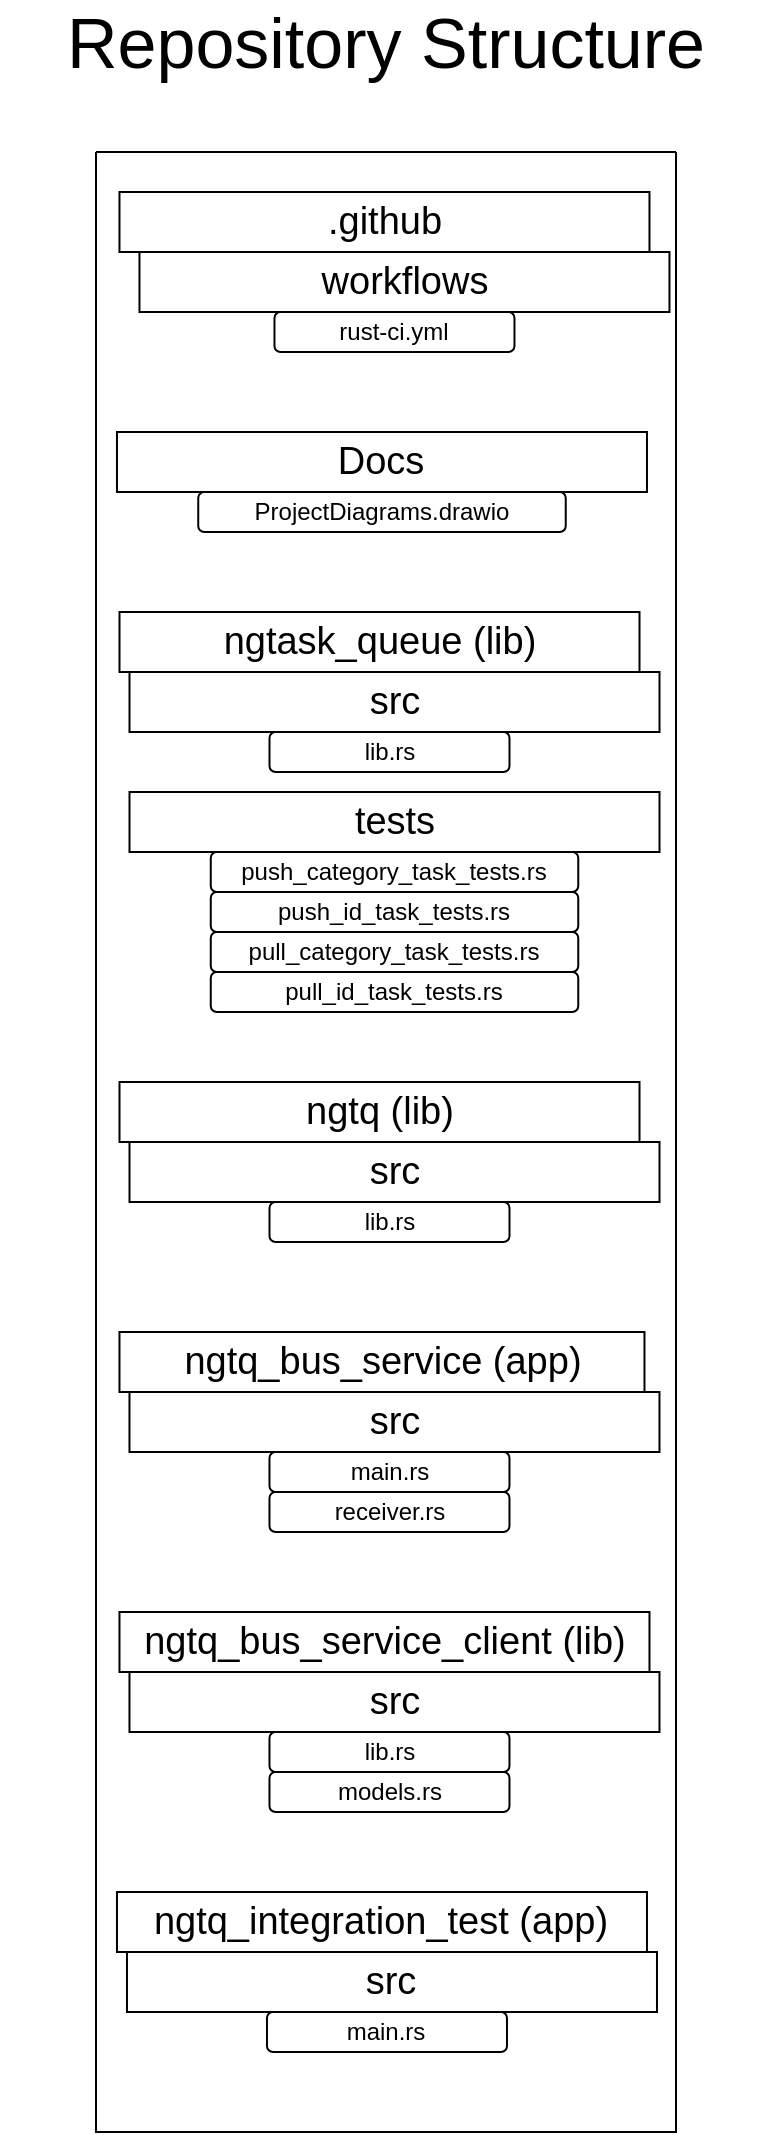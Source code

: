<mxfile>
    <diagram id="W-KKUKJHsFXXwbt4PE3O" name="Repo Structure">
        <mxGraphModel dx="1103" dy="795" grid="1" gridSize="10" guides="1" tooltips="1" connect="1" arrows="1" fold="1" page="1" pageScale="1" pageWidth="827" pageHeight="1169" math="0" shadow="0">
            <root>
                <mxCell id="0"/>
                <mxCell id="1" parent="0"/>
                <mxCell id="g4gWo4g3Ovh9bc_p6kdW-1" value="" style="swimlane;startSize=0;" parent="1" vertex="1">
                    <mxGeometry x="269" y="80" width="290" height="990" as="geometry"/>
                </mxCell>
                <mxCell id="g4gWo4g3Ovh9bc_p6kdW-3" value="ngtask_queue (lib)" style="rounded=0;whiteSpace=wrap;html=1;fontSize=19;" parent="g4gWo4g3Ovh9bc_p6kdW-1" vertex="1">
                    <mxGeometry x="11.75" y="230" width="260" height="30" as="geometry"/>
                </mxCell>
                <mxCell id="g4gWo4g3Ovh9bc_p6kdW-5" value="ngtq_bus_service (app)" style="rounded=0;whiteSpace=wrap;html=1;fontSize=19;" parent="g4gWo4g3Ovh9bc_p6kdW-1" vertex="1">
                    <mxGeometry x="11.74" y="590" width="262.5" height="30" as="geometry"/>
                </mxCell>
                <mxCell id="g4gWo4g3Ovh9bc_p6kdW-6" value="ngtq_bus_service_client (lib)" style="rounded=0;whiteSpace=wrap;html=1;fontSize=19;" parent="g4gWo4g3Ovh9bc_p6kdW-1" vertex="1">
                    <mxGeometry x="11.74" y="730" width="265" height="30" as="geometry"/>
                </mxCell>
                <mxCell id="g4gWo4g3Ovh9bc_p6kdW-7" value="ngtq_integration_test (app)" style="rounded=0;whiteSpace=wrap;html=1;fontSize=19;" parent="g4gWo4g3Ovh9bc_p6kdW-1" vertex="1">
                    <mxGeometry x="10.49" y="870" width="265" height="30" as="geometry"/>
                </mxCell>
                <mxCell id="g4gWo4g3Ovh9bc_p6kdW-12" value="src" style="rounded=0;whiteSpace=wrap;html=1;fontSize=19;" parent="g4gWo4g3Ovh9bc_p6kdW-1" vertex="1">
                    <mxGeometry x="16.75" y="260" width="265" height="30" as="geometry"/>
                </mxCell>
                <mxCell id="g4gWo4g3Ovh9bc_p6kdW-13" value="lib.rs" style="rounded=1;whiteSpace=wrap;html=1;" parent="g4gWo4g3Ovh9bc_p6kdW-1" vertex="1">
                    <mxGeometry x="86.75" y="290" width="120" height="20" as="geometry"/>
                </mxCell>
                <mxCell id="g4gWo4g3Ovh9bc_p6kdW-14" value="src" style="rounded=0;whiteSpace=wrap;html=1;fontSize=19;" parent="g4gWo4g3Ovh9bc_p6kdW-1" vertex="1">
                    <mxGeometry x="16.74" y="620" width="265" height="30" as="geometry"/>
                </mxCell>
                <mxCell id="g4gWo4g3Ovh9bc_p6kdW-15" value="main.rs" style="rounded=1;whiteSpace=wrap;html=1;" parent="g4gWo4g3Ovh9bc_p6kdW-1" vertex="1">
                    <mxGeometry x="86.74" y="650" width="120" height="20" as="geometry"/>
                </mxCell>
                <mxCell id="g4gWo4g3Ovh9bc_p6kdW-16" value="receiver.rs" style="rounded=1;whiteSpace=wrap;html=1;" parent="g4gWo4g3Ovh9bc_p6kdW-1" vertex="1">
                    <mxGeometry x="86.74" y="670" width="120" height="20" as="geometry"/>
                </mxCell>
                <mxCell id="g4gWo4g3Ovh9bc_p6kdW-17" value="src" style="rounded=0;whiteSpace=wrap;html=1;fontSize=19;" parent="g4gWo4g3Ovh9bc_p6kdW-1" vertex="1">
                    <mxGeometry x="16.74" y="760" width="265" height="30" as="geometry"/>
                </mxCell>
                <mxCell id="g4gWo4g3Ovh9bc_p6kdW-18" value="lib.rs" style="rounded=1;whiteSpace=wrap;html=1;" parent="g4gWo4g3Ovh9bc_p6kdW-1" vertex="1">
                    <mxGeometry x="86.74" y="790" width="120" height="20" as="geometry"/>
                </mxCell>
                <mxCell id="g4gWo4g3Ovh9bc_p6kdW-19" value="models.rs" style="rounded=1;whiteSpace=wrap;html=1;" parent="g4gWo4g3Ovh9bc_p6kdW-1" vertex="1">
                    <mxGeometry x="86.74" y="810" width="120" height="20" as="geometry"/>
                </mxCell>
                <mxCell id="g4gWo4g3Ovh9bc_p6kdW-20" value="src" style="rounded=0;whiteSpace=wrap;html=1;fontSize=19;" parent="g4gWo4g3Ovh9bc_p6kdW-1" vertex="1">
                    <mxGeometry x="15.49" y="900" width="265" height="30" as="geometry"/>
                </mxCell>
                <mxCell id="g4gWo4g3Ovh9bc_p6kdW-21" value="main.rs" style="rounded=1;whiteSpace=wrap;html=1;" parent="g4gWo4g3Ovh9bc_p6kdW-1" vertex="1">
                    <mxGeometry x="85.49" y="930" width="120" height="20" as="geometry"/>
                </mxCell>
                <mxCell id="g4gWo4g3Ovh9bc_p6kdW-22" value="tests" style="rounded=0;whiteSpace=wrap;html=1;fontSize=19;" parent="g4gWo4g3Ovh9bc_p6kdW-1" vertex="1">
                    <mxGeometry x="16.75" y="320" width="265" height="30" as="geometry"/>
                </mxCell>
                <mxCell id="g4gWo4g3Ovh9bc_p6kdW-23" value="push_category_task_tests.rs" style="rounded=1;whiteSpace=wrap;html=1;" parent="g4gWo4g3Ovh9bc_p6kdW-1" vertex="1">
                    <mxGeometry x="57.38" y="350" width="183.75" height="20" as="geometry"/>
                </mxCell>
                <mxCell id="g4gWo4g3Ovh9bc_p6kdW-24" value="push_id_task_tests.rs" style="rounded=1;whiteSpace=wrap;html=1;" parent="g4gWo4g3Ovh9bc_p6kdW-1" vertex="1">
                    <mxGeometry x="57.38" y="370" width="183.75" height="20" as="geometry"/>
                </mxCell>
                <mxCell id="g4gWo4g3Ovh9bc_p6kdW-25" value="pull_category_task_tests.rs" style="rounded=1;whiteSpace=wrap;html=1;" parent="g4gWo4g3Ovh9bc_p6kdW-1" vertex="1">
                    <mxGeometry x="57.38" y="390" width="183.75" height="20" as="geometry"/>
                </mxCell>
                <mxCell id="g4gWo4g3Ovh9bc_p6kdW-26" value="pull_id_task_tests.rs" style="rounded=1;whiteSpace=wrap;html=1;" parent="g4gWo4g3Ovh9bc_p6kdW-1" vertex="1">
                    <mxGeometry x="57.38" y="410" width="183.75" height="20" as="geometry"/>
                </mxCell>
                <mxCell id="g4gWo4g3Ovh9bc_p6kdW-9" value=".github" style="rounded=0;whiteSpace=wrap;html=1;fontSize=19;" parent="g4gWo4g3Ovh9bc_p6kdW-1" vertex="1">
                    <mxGeometry x="11.74" y="20" width="265" height="30" as="geometry"/>
                </mxCell>
                <mxCell id="g4gWo4g3Ovh9bc_p6kdW-10" value="workflows" style="rounded=0;whiteSpace=wrap;html=1;fontSize=19;" parent="g4gWo4g3Ovh9bc_p6kdW-1" vertex="1">
                    <mxGeometry x="21.74" y="50" width="265" height="30" as="geometry"/>
                </mxCell>
                <mxCell id="g4gWo4g3Ovh9bc_p6kdW-11" value="rust-ci.yml" style="rounded=1;whiteSpace=wrap;html=1;" parent="g4gWo4g3Ovh9bc_p6kdW-1" vertex="1">
                    <mxGeometry x="89.24" y="80" width="120" height="20" as="geometry"/>
                </mxCell>
                <mxCell id="2" value="Docs" style="rounded=0;whiteSpace=wrap;html=1;fontSize=19;" parent="g4gWo4g3Ovh9bc_p6kdW-1" vertex="1">
                    <mxGeometry x="10.49" y="140" width="265" height="30" as="geometry"/>
                </mxCell>
                <mxCell id="3" value="ProjectDiagrams.drawio" style="rounded=1;whiteSpace=wrap;html=1;" parent="g4gWo4g3Ovh9bc_p6kdW-1" vertex="1">
                    <mxGeometry x="51.12" y="170" width="183.75" height="20" as="geometry"/>
                </mxCell>
                <mxCell id="4" value="ngtq (lib)" style="rounded=0;whiteSpace=wrap;html=1;fontSize=19;" parent="g4gWo4g3Ovh9bc_p6kdW-1" vertex="1">
                    <mxGeometry x="11.75" y="465" width="260" height="30" as="geometry"/>
                </mxCell>
                <mxCell id="5" value="src" style="rounded=0;whiteSpace=wrap;html=1;fontSize=19;" parent="g4gWo4g3Ovh9bc_p6kdW-1" vertex="1">
                    <mxGeometry x="16.75" y="495" width="265" height="30" as="geometry"/>
                </mxCell>
                <mxCell id="6" value="lib.rs" style="rounded=1;whiteSpace=wrap;html=1;" parent="g4gWo4g3Ovh9bc_p6kdW-1" vertex="1">
                    <mxGeometry x="86.75" y="525" width="120" height="20" as="geometry"/>
                </mxCell>
                <mxCell id="g4gWo4g3Ovh9bc_p6kdW-2" value="Repository Structure" style="text;html=1;align=center;verticalAlign=middle;whiteSpace=wrap;rounded=0;fontSize=35;" parent="1" vertex="1">
                    <mxGeometry x="221" y="10" width="386" height="30" as="geometry"/>
                </mxCell>
            </root>
        </mxGraphModel>
    </diagram>
    <diagram id="4IocFyRNs4yEuKWUfdgg" name="BusStructure">
        <mxGraphModel dx="969" dy="795" grid="1" gridSize="10" guides="1" tooltips="1" connect="1" arrows="1" fold="1" page="1" pageScale="1" pageWidth="850" pageHeight="1100" math="0" shadow="0">
            <root>
                <mxCell id="0"/>
                <mxCell id="1" parent="0"/>
                <mxCell id="2" value="Bus Structure" style="text;html=1;strokeColor=none;fillColor=none;align=center;verticalAlign=middle;whiteSpace=wrap;rounded=0;fontSize=25;" parent="1" vertex="1">
                    <mxGeometry x="367.5" y="30" width="200" height="40" as="geometry"/>
                </mxCell>
                <mxCell id="9" style="edgeStyle=none;html=1;entryX=0;entryY=0.25;entryDx=0;entryDy=0;fontSize=15;exitX=1;exitY=0.25;exitDx=0;exitDy=0;dashed=1;" parent="1" source="3" target="5" edge="1">
                    <mxGeometry relative="1" as="geometry"/>
                </mxCell>
                <mxCell id="3" value="BusHub" style="rounded=0;whiteSpace=wrap;html=1;fontSize=15;" parent="1" vertex="1">
                    <mxGeometry x="50" y="215" width="120" height="60" as="geometry"/>
                </mxCell>
                <mxCell id="4" value="" style="swimlane;startSize=0;fontSize=25;" parent="1" vertex="1">
                    <mxGeometry x="225" y="70" width="485" height="350" as="geometry"/>
                </mxCell>
                <mxCell id="11" style="edgeStyle=none;html=1;entryX=-0.008;entryY=0.357;entryDx=0;entryDy=0;entryPerimeter=0;fontSize=15;exitX=1;exitY=0.5;exitDx=0;exitDy=0;" parent="4" source="5" target="7" edge="1">
                    <mxGeometry relative="1" as="geometry">
                        <mxPoint x="163.75" y="205" as="sourcePoint"/>
                        <mxPoint x="315" y="212.5" as="targetPoint"/>
                        <Array as="points">
                            <mxPoint x="245" y="175"/>
                            <mxPoint x="245" y="220"/>
                        </Array>
                    </mxGeometry>
                </mxCell>
                <mxCell id="5" value="Receiver" style="rounded=1;whiteSpace=wrap;html=1;fontSize=15;" parent="4" vertex="1">
                    <mxGeometry x="55" y="145" width="145" height="60" as="geometry"/>
                </mxCell>
                <mxCell id="8" value="start" style="edgeStyle=none;html=1;entryX=0.5;entryY=0;entryDx=0;entryDy=0;fontSize=15;" parent="4" source="6" target="5" edge="1">
                    <mxGeometry x="-0.24" relative="1" as="geometry">
                        <Array as="points">
                            <mxPoint x="128" y="80"/>
                        </Array>
                        <mxPoint x="1" as="offset"/>
                    </mxGeometry>
                </mxCell>
                <mxCell id="6" value="Main" style="rounded=0;whiteSpace=wrap;html=1;fontSize=15;" parent="4" vertex="1">
                    <mxGeometry x="227.5" y="50" width="120" height="60" as="geometry"/>
                </mxCell>
                <mxCell id="12" style="edgeStyle=none;html=1;entryX=0.5;entryY=1;entryDx=0;entryDy=0;fontSize=15;" parent="4" source="7" target="5" edge="1">
                    <mxGeometry relative="1" as="geometry">
                        <Array as="points">
                            <mxPoint x="128" y="240"/>
                        </Array>
                    </mxGeometry>
                </mxCell>
                <mxCell id="7" value="NGTaskQueue" style="shape=cylinder3;whiteSpace=wrap;html=1;boundedLbl=1;backgroundOutline=1;size=15;fontSize=15;" parent="4" vertex="1">
                    <mxGeometry x="315" y="170" width="132.5" height="140" as="geometry"/>
                </mxCell>
                <mxCell id="10" style="edgeStyle=none;html=1;entryX=1;entryY=0.75;entryDx=0;entryDy=0;fontSize=15;exitX=0;exitY=0.75;exitDx=0;exitDy=0;dashed=1;" parent="1" source="5" target="3" edge="1">
                    <mxGeometry relative="1" as="geometry"/>
                </mxCell>
            </root>
        </mxGraphModel>
    </diagram>
    <diagram id="ZMu5YA2UOOWM_PKyy2Z7" name="Interactions">
        <mxGraphModel dx="969" dy="795" grid="1" gridSize="10" guides="1" tooltips="1" connect="1" arrows="1" fold="1" page="1" pageScale="1" pageWidth="827" pageHeight="1169" math="0" shadow="0">
            <root>
                <mxCell id="0"/>
                <mxCell id="1" parent="0"/>
                <mxCell id="N1dqbX8AtgRM5iKn_r-6-1" value="TaskQueue Structure" style="text;html=1;align=center;verticalAlign=middle;whiteSpace=wrap;rounded=0;fontSize=25;" parent="1" vertex="1">
                    <mxGeometry x="240" width="347" height="30" as="geometry"/>
                </mxCell>
                <mxCell id="N1dqbX8AtgRM5iKn_r-6-2" value="TaskQueue interfaces" style="text;html=1;align=center;verticalAlign=middle;whiteSpace=wrap;rounded=0;fontSize=20;" parent="1" vertex="1">
                    <mxGeometry x="290" y="60" width="245" height="30" as="geometry"/>
                </mxCell>
                <mxCell id="N1dqbX8AtgRM5iKn_r-6-3" value="push_id_task(task)" style="rounded=0;whiteSpace=wrap;html=1;fontSize=15;" parent="1" vertex="1">
                    <mxGeometry x="274.5" y="140" width="244.5" height="60" as="geometry"/>
                </mxCell>
                <mxCell id="N1dqbX8AtgRM5iKn_r-6-4" value="push_category_task(task)" style="rounded=0;whiteSpace=wrap;html=1;fontSize=15;" parent="1" vertex="1">
                    <mxGeometry x="274.5" y="240" width="244.5" height="60" as="geometry"/>
                </mxCell>
                <mxCell id="N1dqbX8AtgRM5iKn_r-6-5" value="pull_id_task(id)" style="rounded=0;whiteSpace=wrap;html=1;fontSize=15;" parent="1" vertex="1">
                    <mxGeometry x="274.5" y="340" width="244.5" height="60" as="geometry"/>
                </mxCell>
                <mxCell id="N1dqbX8AtgRM5iKn_r-6-6" value="pull_category_task(category)" style="rounded=0;whiteSpace=wrap;html=1;fontSize=15;" parent="1" vertex="1">
                    <mxGeometry x="274.5" y="435" width="244.5" height="60" as="geometry"/>
                </mxCell>
                <mxCell id="N1dqbX8AtgRM5iKn_r-6-8" value="Task" style="edgeStyle=none;html=1;entryX=0;entryY=0.5;entryDx=0;entryDy=0;fillColor=#1ba1e2;strokeColor=#006EAF;strokeWidth=2;exitX=1.004;exitY=0.471;exitDx=0;exitDy=0;exitPerimeter=0;" parent="1" source="N1dqbX8AtgRM5iKn_r-6-7" target="N1dqbX8AtgRM5iKn_r-6-3" edge="1">
                    <mxGeometry x="0.831" relative="1" as="geometry">
                        <Array as="points">
                            <mxPoint x="209" y="465"/>
                            <mxPoint x="209" y="170"/>
                        </Array>
                        <mxPoint as="offset"/>
                    </mxGeometry>
                </mxCell>
                <mxCell id="N1dqbX8AtgRM5iKn_r-6-9" value="Task" style="edgeStyle=none;html=1;entryX=0;entryY=0.5;entryDx=0;entryDy=0;fillColor=#1ba1e2;strokeColor=#006EAF;strokeWidth=2;exitX=1.005;exitY=0.472;exitDx=0;exitDy=0;exitPerimeter=0;" parent="1" source="N1dqbX8AtgRM5iKn_r-6-7" target="N1dqbX8AtgRM5iKn_r-6-4" edge="1">
                    <mxGeometry x="0.778" relative="1" as="geometry">
                        <Array as="points">
                            <mxPoint x="209" y="465"/>
                            <mxPoint x="209" y="270"/>
                        </Array>
                        <mxPoint as="offset"/>
                    </mxGeometry>
                </mxCell>
                <mxCell id="N1dqbX8AtgRM5iKn_r-6-10" value="Id" style="edgeStyle=none;html=1;entryX=0;entryY=0.25;entryDx=0;entryDy=0;fillColor=#1ba1e2;strokeColor=#006EAF;strokeWidth=2;fontSize=12;exitX=1.002;exitY=0.471;exitDx=0;exitDy=0;exitPerimeter=0;" parent="1" source="N1dqbX8AtgRM5iKn_r-6-7" target="N1dqbX8AtgRM5iKn_r-6-5" edge="1">
                    <mxGeometry x="0.698" relative="1" as="geometry">
                        <Array as="points">
                            <mxPoint x="209" y="465"/>
                            <mxPoint x="209" y="355"/>
                        </Array>
                        <mxPoint as="offset"/>
                    </mxGeometry>
                </mxCell>
                <mxCell id="N1dqbX8AtgRM5iKn_r-6-11" value="" style="edgeStyle=none;html=1;entryX=0;entryY=0.5;entryDx=0;entryDy=0;fillColor=#1ba1e2;strokeColor=#006EAF;strokeWidth=2;exitX=1.009;exitY=0.471;exitDx=0;exitDy=0;fontSize=18;exitPerimeter=0;" parent="1" source="N1dqbX8AtgRM5iKn_r-6-7" target="N1dqbX8AtgRM5iKn_r-6-6" edge="1">
                    <mxGeometry x="-0.522" y="25" relative="1" as="geometry">
                        <Array as="points"/>
                        <mxPoint as="offset"/>
                    </mxGeometry>
                </mxCell>
                <mxCell id="VwWREPRFmjBBCu5KusWI-20" value="Category" style="edgeLabel;html=1;align=center;verticalAlign=middle;resizable=0;points=[];" parent="N1dqbX8AtgRM5iKn_r-6-11" vertex="1" connectable="0">
                    <mxGeometry x="0.411" y="-1" relative="1" as="geometry">
                        <mxPoint x="-4" y="-1" as="offset"/>
                    </mxGeometry>
                </mxCell>
                <mxCell id="N1dqbX8AtgRM5iKn_r-6-7" value="&lt;span data-huuid=&quot;47937734108672431&quot;&gt;Application&lt;/span&gt;&amp;nbsp;layer" style="rounded=0;whiteSpace=wrap;html=1;" parent="1" vertex="1">
                    <mxGeometry x="29" y="160" width="120" height="650" as="geometry"/>
                </mxCell>
                <mxCell id="N1dqbX8AtgRM5iKn_r-6-16" value="payload" style="edgeStyle=none;html=1;entryX=1;entryY=0.75;entryDx=0;entryDy=0;fillColor=#008a00;strokeColor=#00FF00;strokeWidth=2;exitX=-0.006;exitY=0.364;exitDx=0;exitDy=0;exitPerimeter=0;" parent="1" source="N1dqbX8AtgRM5iKn_r-6-12" target="N1dqbX8AtgRM5iKn_r-6-5" edge="1">
                    <mxGeometry relative="1" as="geometry">
                        <mxPoint x="629" y="385" as="sourcePoint"/>
                    </mxGeometry>
                </mxCell>
                <mxCell id="N1dqbX8AtgRM5iKn_r-6-18" value="payload" style="edgeStyle=none;html=1;entryX=1;entryY=0.75;entryDx=0;entryDy=0;fillColor=#008a00;strokeColor=#00FF00;strokeWidth=2;exitX=0;exitY=0.5;exitDx=0;exitDy=0;exitPerimeter=0;" parent="1" source="N1dqbX8AtgRM5iKn_r-6-12" target="N1dqbX8AtgRM5iKn_r-6-6" edge="1">
                    <mxGeometry relative="1" as="geometry">
                        <mxPoint x="637" y="480" as="sourcePoint"/>
                    </mxGeometry>
                </mxCell>
                <mxCell id="N1dqbX8AtgRM5iKn_r-6-12" value="Queues" style="shape=cylinder3;whiteSpace=wrap;html=1;boundedLbl=1;backgroundOutline=1;size=15;" parent="1" vertex="1">
                    <mxGeometry x="639" y="130" width="160" height="700" as="geometry"/>
                </mxCell>
                <mxCell id="N1dqbX8AtgRM5iKn_r-6-13" style="edgeStyle=none;html=1;fillColor=#1ba1e2;strokeColor=#006EAF;strokeWidth=2;entryX=0;entryY=0.06;entryDx=0;entryDy=0;entryPerimeter=0;" parent="1" source="N1dqbX8AtgRM5iKn_r-6-3" target="N1dqbX8AtgRM5iKn_r-6-12" edge="1">
                    <mxGeometry relative="1" as="geometry">
                        <mxPoint x="599" y="283" as="targetPoint"/>
                        <Array as="points"/>
                    </mxGeometry>
                </mxCell>
                <mxCell id="N1dqbX8AtgRM5iKn_r-6-14" style="edgeStyle=none;html=1;fillColor=#1ba1e2;strokeColor=#006EAF;strokeWidth=2;entryX=0.001;entryY=0.2;entryDx=0;entryDy=0;entryPerimeter=0;" parent="1" target="N1dqbX8AtgRM5iKn_r-6-12" edge="1">
                    <mxGeometry relative="1" as="geometry">
                        <mxPoint x="638" y="310" as="targetPoint"/>
                        <Array as="points"/>
                        <mxPoint x="519" y="270" as="sourcePoint"/>
                    </mxGeometry>
                </mxCell>
                <mxCell id="N1dqbX8AtgRM5iKn_r-6-15" style="edgeStyle=none;html=1;exitX=1.001;exitY=0.343;exitDx=0;exitDy=0;fillColor=#1ba1e2;strokeColor=#006EAF;strokeWidth=2;exitPerimeter=0;" parent="1" source="N1dqbX8AtgRM5iKn_r-6-5" edge="1">
                    <mxGeometry relative="1" as="geometry">
                        <mxPoint x="639" y="360" as="targetPoint"/>
                    </mxGeometry>
                </mxCell>
                <mxCell id="N1dqbX8AtgRM5iKn_r-6-17" style="edgeStyle=none;html=1;exitX=0.999;exitY=0.324;exitDx=0;exitDy=0;fillColor=#1ba1e2;strokeColor=#006EAF;strokeWidth=2;exitPerimeter=0;" parent="1" source="N1dqbX8AtgRM5iKn_r-6-6" edge="1">
                    <mxGeometry relative="1" as="geometry">
                        <Array as="points"/>
                        <mxPoint x="639" y="454" as="targetPoint"/>
                    </mxGeometry>
                </mxCell>
                <mxCell id="N1dqbX8AtgRM5iKn_r-6-20" style="edgeStyle=none;html=1;fillColor=#008a00;strokeColor=#00FF00;strokeWidth=2;exitX=0;exitY=0.5;exitDx=0;exitDy=0;" parent="1" source="N1dqbX8AtgRM5iKn_r-6-5" edge="1">
                    <mxGeometry relative="1" as="geometry">
                        <mxPoint x="269" y="375" as="sourcePoint"/>
                        <mxPoint x="152" y="370" as="targetPoint"/>
                    </mxGeometry>
                </mxCell>
                <mxCell id="N1dqbX8AtgRM5iKn_r-6-21" style="edgeStyle=none;html=1;fillColor=#008a00;strokeColor=#00FF00;strokeWidth=2;exitX=0;exitY=0.75;exitDx=0;exitDy=0;" parent="1" source="N1dqbX8AtgRM5iKn_r-6-6" edge="1">
                    <mxGeometry relative="1" as="geometry">
                        <Array as="points"/>
                        <mxPoint x="149" y="480" as="targetPoint"/>
                    </mxGeometry>
                </mxCell>
                <mxCell id="VwWREPRFmjBBCu5KusWI-1" value="get_id_queue_len()" style="rounded=0;whiteSpace=wrap;html=1;fontSize=15;" parent="1" vertex="1">
                    <mxGeometry x="274.5" y="540" width="244.5" height="60" as="geometry"/>
                </mxCell>
                <mxCell id="VwWREPRFmjBBCu5KusWI-2" value="get_category_queue_len(category)" style="rounded=0;whiteSpace=wrap;html=1;fontSize=15;" parent="1" vertex="1">
                    <mxGeometry x="274.5" y="640" width="249" height="60" as="geometry"/>
                </mxCell>
                <mxCell id="VwWREPRFmjBBCu5KusWI-4" value="get_category_queue(category)" style="rounded=0;whiteSpace=wrap;html=1;fontSize=15;" parent="1" vertex="1">
                    <mxGeometry x="274.5" y="740" width="249" height="60" as="geometry"/>
                </mxCell>
                <mxCell id="VwWREPRFmjBBCu5KusWI-6" style="edgeStyle=none;html=1;entryX=0;entryY=0.5;entryDx=0;entryDy=0;fillColor=#1ba1e2;strokeColor=#006EAF;strokeWidth=2;fontSize=30;exitX=1.002;exitY=0.472;exitDx=0;exitDy=0;exitPerimeter=0;" parent="1" source="N1dqbX8AtgRM5iKn_r-6-7" target="VwWREPRFmjBBCu5KusWI-1" edge="1">
                    <mxGeometry relative="1" as="geometry">
                        <Array as="points">
                            <mxPoint x="209" y="465"/>
                            <mxPoint x="209" y="570"/>
                        </Array>
                        <mxPoint x="159" y="475" as="sourcePoint"/>
                        <mxPoint x="285" y="365" as="targetPoint"/>
                    </mxGeometry>
                </mxCell>
                <mxCell id="VwWREPRFmjBBCu5KusWI-7" style="edgeStyle=none;html=1;fillColor=#1ba1e2;strokeColor=#006EAF;strokeWidth=2;fontSize=30;exitX=1.004;exitY=0.471;exitDx=0;exitDy=0;entryX=0;entryY=0.5;entryDx=0;entryDy=0;exitPerimeter=0;" parent="1" source="N1dqbX8AtgRM5iKn_r-6-7" target="VwWREPRFmjBBCu5KusWI-4" edge="1">
                    <mxGeometry relative="1" as="geometry">
                        <Array as="points">
                            <mxPoint x="209" y="465"/>
                            <mxPoint x="209" y="770"/>
                        </Array>
                        <mxPoint x="169" y="517.5" as="sourcePoint"/>
                        <mxPoint x="199" y="740" as="targetPoint"/>
                    </mxGeometry>
                </mxCell>
                <mxCell id="VwWREPRFmjBBCu5KusWI-23" value="Category" style="edgeLabel;html=1;align=center;verticalAlign=middle;resizable=0;points=[];" parent="VwWREPRFmjBBCu5KusWI-7" vertex="1" connectable="0">
                    <mxGeometry x="0.819" relative="1" as="geometry">
                        <mxPoint as="offset"/>
                    </mxGeometry>
                </mxCell>
                <mxCell id="VwWREPRFmjBBCu5KusWI-8" style="edgeStyle=none;html=1;entryX=0.018;entryY=0.5;entryDx=0;entryDy=0;fillColor=#1ba1e2;strokeColor=#006EAF;strokeWidth=2;fontSize=30;exitX=0.996;exitY=0.472;exitDx=0;exitDy=0;entryPerimeter=0;exitPerimeter=0;" parent="1" source="N1dqbX8AtgRM5iKn_r-6-7" target="VwWREPRFmjBBCu5KusWI-2" edge="1">
                    <mxGeometry relative="1" as="geometry">
                        <Array as="points">
                            <mxPoint x="209" y="465"/>
                            <mxPoint x="209" y="670"/>
                        </Array>
                        <mxPoint x="159" y="475" as="sourcePoint"/>
                        <mxPoint x="285" y="680" as="targetPoint"/>
                    </mxGeometry>
                </mxCell>
                <mxCell id="VwWREPRFmjBBCu5KusWI-10" style="edgeStyle=none;html=1;entryX=0.004;entryY=0.403;entryDx=0;entryDy=0;entryPerimeter=0;exitX=1;exitY=0.25;exitDx=0;exitDy=0;fillColor=#1ba1e2;strokeColor=#006EAF;strokeWidth=2;" parent="1" edge="1">
                    <mxGeometry relative="1" as="geometry">
                        <Array as="points"/>
                        <mxPoint x="519" y="560" as="sourcePoint"/>
                        <mxPoint x="640" y="560" as="targetPoint"/>
                    </mxGeometry>
                </mxCell>
                <mxCell id="VwWREPRFmjBBCu5KusWI-11" style="edgeStyle=none;html=1;entryX=0.004;entryY=0.403;entryDx=0;entryDy=0;entryPerimeter=0;exitX=1;exitY=0.25;exitDx=0;exitDy=0;fillColor=#1ba1e2;strokeColor=#006EAF;strokeWidth=2;" parent="1" edge="1">
                    <mxGeometry relative="1" as="geometry">
                        <Array as="points"/>
                        <mxPoint x="523.5" y="660" as="sourcePoint"/>
                        <mxPoint x="644.5" y="660" as="targetPoint"/>
                    </mxGeometry>
                </mxCell>
                <mxCell id="VwWREPRFmjBBCu5KusWI-12" style="edgeStyle=none;html=1;entryX=0.004;entryY=0.403;entryDx=0;entryDy=0;entryPerimeter=0;exitX=1;exitY=0.25;exitDx=0;exitDy=0;fillColor=#1ba1e2;strokeColor=#006EAF;strokeWidth=2;" parent="1" edge="1">
                    <mxGeometry relative="1" as="geometry">
                        <Array as="points"/>
                        <mxPoint x="523.5" y="760" as="sourcePoint"/>
                        <mxPoint x="644.5" y="760" as="targetPoint"/>
                    </mxGeometry>
                </mxCell>
                <mxCell id="VwWREPRFmjBBCu5KusWI-13" value="usize" style="edgeStyle=none;html=1;entryX=1;entryY=0.75;entryDx=0;entryDy=0;fillColor=#008a00;strokeColor=#00FF00;strokeWidth=2;exitX=-0.002;exitY=0.643;exitDx=0;exitDy=0;exitPerimeter=0;" parent="1" source="N1dqbX8AtgRM5iKn_r-6-12" edge="1">
                    <mxGeometry relative="1" as="geometry">
                        <mxPoint x="637" y="580" as="sourcePoint"/>
                        <mxPoint x="519" y="580" as="targetPoint"/>
                    </mxGeometry>
                </mxCell>
                <mxCell id="VwWREPRFmjBBCu5KusWI-14" value="usize" style="edgeStyle=none;html=1;entryX=1;entryY=0.75;entryDx=0;entryDy=0;fillColor=#008a00;strokeColor=#00FF00;strokeWidth=2;" parent="1" edge="1">
                    <mxGeometry relative="1" as="geometry">
                        <mxPoint x="639" y="680" as="sourcePoint"/>
                        <mxPoint x="521" y="680" as="targetPoint"/>
                    </mxGeometry>
                </mxCell>
                <mxCell id="VwWREPRFmjBBCu5KusWI-15" value="Queue" style="edgeStyle=none;html=1;entryX=1;entryY=0.75;entryDx=0;entryDy=0;fillColor=#008a00;strokeColor=#00FF00;strokeWidth=2;" parent="1" edge="1">
                    <mxGeometry relative="1" as="geometry">
                        <mxPoint x="639" y="780" as="sourcePoint"/>
                        <mxPoint x="523.5" y="780" as="targetPoint"/>
                    </mxGeometry>
                </mxCell>
                <mxCell id="VwWREPRFmjBBCu5KusWI-17" style="edgeStyle=none;html=1;fillColor=#008a00;strokeColor=#00FF00;strokeWidth=2;exitX=0;exitY=0.75;exitDx=0;exitDy=0;" parent="1" edge="1">
                    <mxGeometry relative="1" as="geometry">
                        <Array as="points"/>
                        <mxPoint x="274.5" y="590" as="sourcePoint"/>
                        <mxPoint x="148.5" y="590" as="targetPoint"/>
                    </mxGeometry>
                </mxCell>
                <mxCell id="VwWREPRFmjBBCu5KusWI-18" style="edgeStyle=none;html=1;fillColor=#008a00;strokeColor=#00FF00;strokeWidth=2;exitX=0;exitY=0.75;exitDx=0;exitDy=0;" parent="1" edge="1">
                    <mxGeometry relative="1" as="geometry">
                        <Array as="points"/>
                        <mxPoint x="274.5" y="690" as="sourcePoint"/>
                        <mxPoint x="148.5" y="690" as="targetPoint"/>
                    </mxGeometry>
                </mxCell>
                <mxCell id="VwWREPRFmjBBCu5KusWI-19" style="edgeStyle=none;html=1;fillColor=#008a00;strokeColor=#00FF00;strokeWidth=2;exitX=0;exitY=0.75;exitDx=0;exitDy=0;" parent="1" edge="1">
                    <mxGeometry relative="1" as="geometry">
                        <Array as="points"/>
                        <mxPoint x="274.5" y="790" as="sourcePoint"/>
                        <mxPoint x="148.5" y="790" as="targetPoint"/>
                    </mxGeometry>
                </mxCell>
            </root>
        </mxGraphModel>
    </diagram>
    <diagram id="v6k2sgqg_f-yddVB3KTI" name="Projects Hierarchy">
        <mxGraphModel dx="1103" dy="795" grid="1" gridSize="10" guides="1" tooltips="1" connect="1" arrows="1" fold="1" page="1" pageScale="1" pageWidth="827" pageHeight="1169" math="0" shadow="0">
            <root>
                <mxCell id="0"/>
                <mxCell id="1" parent="0"/>
                <mxCell id="2M834M077yjrXm2keqlt-1" value="Projects Hierarcy" style="text;html=1;align=center;verticalAlign=middle;whiteSpace=wrap;rounded=0;fontSize=35;" vertex="1" parent="1">
                    <mxGeometry x="244" y="6" width="340" height="30" as="geometry"/>
                </mxCell>
                <mxCell id="2M834M077yjrXm2keqlt-5" style="edgeStyle=none;html=1;entryX=0.067;entryY=-0.003;entryDx=0;entryDy=0;entryPerimeter=0;" edge="1" parent="1" source="2M834M077yjrXm2keqlt-2" target="2M834M077yjrXm2keqlt-17">
                    <mxGeometry relative="1" as="geometry">
                        <mxPoint x="193" y="360" as="targetPoint"/>
                    </mxGeometry>
                </mxCell>
                <mxCell id="2M834M077yjrXm2keqlt-2" value="ngtq_bus_service&lt;div&gt;(app)&lt;/div&gt;" style="rounded=0;whiteSpace=wrap;html=1;fontSize=20;" vertex="1" parent="1">
                    <mxGeometry x="93" y="110" width="200" height="100" as="geometry"/>
                </mxCell>
                <mxCell id="2M834M077yjrXm2keqlt-3" value="ngtq_integration_test&lt;div&gt;(app)&lt;/div&gt;" style="rounded=0;whiteSpace=wrap;html=1;fontSize=20;" vertex="1" parent="1">
                    <mxGeometry x="523" y="110" width="200" height="100" as="geometry"/>
                </mxCell>
                <mxCell id="2M834M077yjrXm2keqlt-12" value="" style="swimlane;startSize=0;" vertex="1" parent="1">
                    <mxGeometry x="13" y="70" width="800" height="200" as="geometry"/>
                </mxCell>
                <mxCell id="2M834M077yjrXm2keqlt-13" value="Application level" style="text;html=1;align=center;verticalAlign=middle;whiteSpace=wrap;rounded=0;fontSize=25;" vertex="1" parent="2M834M077yjrXm2keqlt-12">
                    <mxGeometry x="295" width="210" height="30" as="geometry"/>
                </mxCell>
                <mxCell id="2M834M077yjrXm2keqlt-14" value="" style="swimlane;startSize=0;" vertex="1" parent="1">
                    <mxGeometry x="14" y="500" width="800" height="120" as="geometry"/>
                </mxCell>
                <mxCell id="2M834M077yjrXm2keqlt-15" value="Abstraction layer" style="text;html=1;align=center;verticalAlign=middle;whiteSpace=wrap;rounded=0;fontSize=25;" vertex="1" parent="2M834M077yjrXm2keqlt-14">
                    <mxGeometry x="295" width="210" height="30" as="geometry"/>
                </mxCell>
                <mxCell id="2M834M077yjrXm2keqlt-17" value="&lt;span style=&quot;font-size: 20px; color: rgb(0, 0, 0);&quot;&gt;ngtq&lt;/span&gt;&lt;div style=&quot;font-size: 20px;&quot;&gt;&lt;span style=&quot;background-color: transparent;&quot;&gt;(lib)&lt;/span&gt;&lt;/div&gt;" style="rounded=1;whiteSpace=wrap;html=1;" vertex="1" parent="2M834M077yjrXm2keqlt-14">
                    <mxGeometry x="146" y="50" width="500" height="60" as="geometry"/>
                </mxCell>
                <mxCell id="2M834M077yjrXm2keqlt-18" style="edgeStyle=none;html=1;entryX=0.5;entryY=0;entryDx=0;entryDy=0;" edge="1" parent="1" target="2M834M077yjrXm2keqlt-30">
                    <mxGeometry relative="1" as="geometry">
                        <mxPoint x="623" y="211" as="sourcePoint"/>
                        <mxPoint x="623" y="370" as="targetPoint"/>
                    </mxGeometry>
                </mxCell>
                <mxCell id="2M834M077yjrXm2keqlt-22" value="" style="swimlane;startSize=0;" vertex="1" parent="1">
                    <mxGeometry x="14" y="685" width="800" height="120" as="geometry"/>
                </mxCell>
                <mxCell id="2M834M077yjrXm2keqlt-23" value="Concrete Implementation layer" style="text;html=1;align=center;verticalAlign=middle;whiteSpace=wrap;rounded=0;fontSize=25;" vertex="1" parent="2M834M077yjrXm2keqlt-22">
                    <mxGeometry x="207" width="385" height="30" as="geometry"/>
                </mxCell>
                <mxCell id="2M834M077yjrXm2keqlt-24" value="&lt;span style=&quot;font-size: 20px; color: rgb(0, 0, 0);&quot;&gt;ngtask_queue&lt;/span&gt;&lt;div style=&quot;font-size: 20px;&quot;&gt;&lt;span style=&quot;background-color: transparent;&quot;&gt;(lib)&lt;/span&gt;&lt;/div&gt;" style="rounded=1;whiteSpace=wrap;html=1;" vertex="1" parent="2M834M077yjrXm2keqlt-22">
                    <mxGeometry x="146" y="50" width="504" height="60" as="geometry"/>
                </mxCell>
                <mxCell id="2M834M077yjrXm2keqlt-26" style="edgeStyle=none;html=1;entryX=0.067;entryY=0;entryDx=0;entryDy=0;entryPerimeter=0;dashed=1;" edge="1" parent="1" source="2M834M077yjrXm2keqlt-2" target="2M834M077yjrXm2keqlt-24">
                    <mxGeometry relative="1" as="geometry"/>
                </mxCell>
                <mxCell id="2M834M077yjrXm2keqlt-27" style="edgeStyle=none;html=1;entryX=0.921;entryY=0;entryDx=0;entryDy=0;entryPerimeter=0;dashed=1;" edge="1" parent="1">
                    <mxGeometry relative="1" as="geometry">
                        <mxPoint x="623.103" y="210" as="sourcePoint"/>
                        <mxPoint x="624.184" y="735" as="targetPoint"/>
                    </mxGeometry>
                </mxCell>
                <mxCell id="2M834M077yjrXm2keqlt-28" value="" style="swimlane;startSize=0;" vertex="1" parent="1">
                    <mxGeometry x="439" y="320" width="370" height="120" as="geometry"/>
                </mxCell>
                <mxCell id="2M834M077yjrXm2keqlt-29" value="Bus Interaction layer" style="text;html=1;align=center;verticalAlign=middle;whiteSpace=wrap;rounded=0;fontSize=25;" vertex="1" parent="2M834M077yjrXm2keqlt-28">
                    <mxGeometry x="48.25" width="273.5" height="30" as="geometry"/>
                </mxCell>
                <mxCell id="2M834M077yjrXm2keqlt-31" style="edgeStyle=none;html=1;" edge="1" parent="2M834M077yjrXm2keqlt-28" source="2M834M077yjrXm2keqlt-30">
                    <mxGeometry relative="1" as="geometry">
                        <mxPoint x="184.5" y="230" as="targetPoint"/>
                    </mxGeometry>
                </mxCell>
                <mxCell id="2M834M077yjrXm2keqlt-30" value="&lt;span style=&quot;font-size: 20px; color: rgb(0, 0, 0);&quot;&gt;ngtq_bus_service_client&lt;/span&gt;&lt;div style=&quot;font-size: 20px;&quot;&gt;&lt;span style=&quot;background-color: transparent;&quot;&gt;(lib)&lt;/span&gt;&lt;/div&gt;" style="rounded=1;whiteSpace=wrap;html=1;" vertex="1" parent="2M834M077yjrXm2keqlt-28">
                    <mxGeometry x="40" y="50" width="289" height="60" as="geometry"/>
                </mxCell>
            </root>
        </mxGraphModel>
    </diagram>
</mxfile>